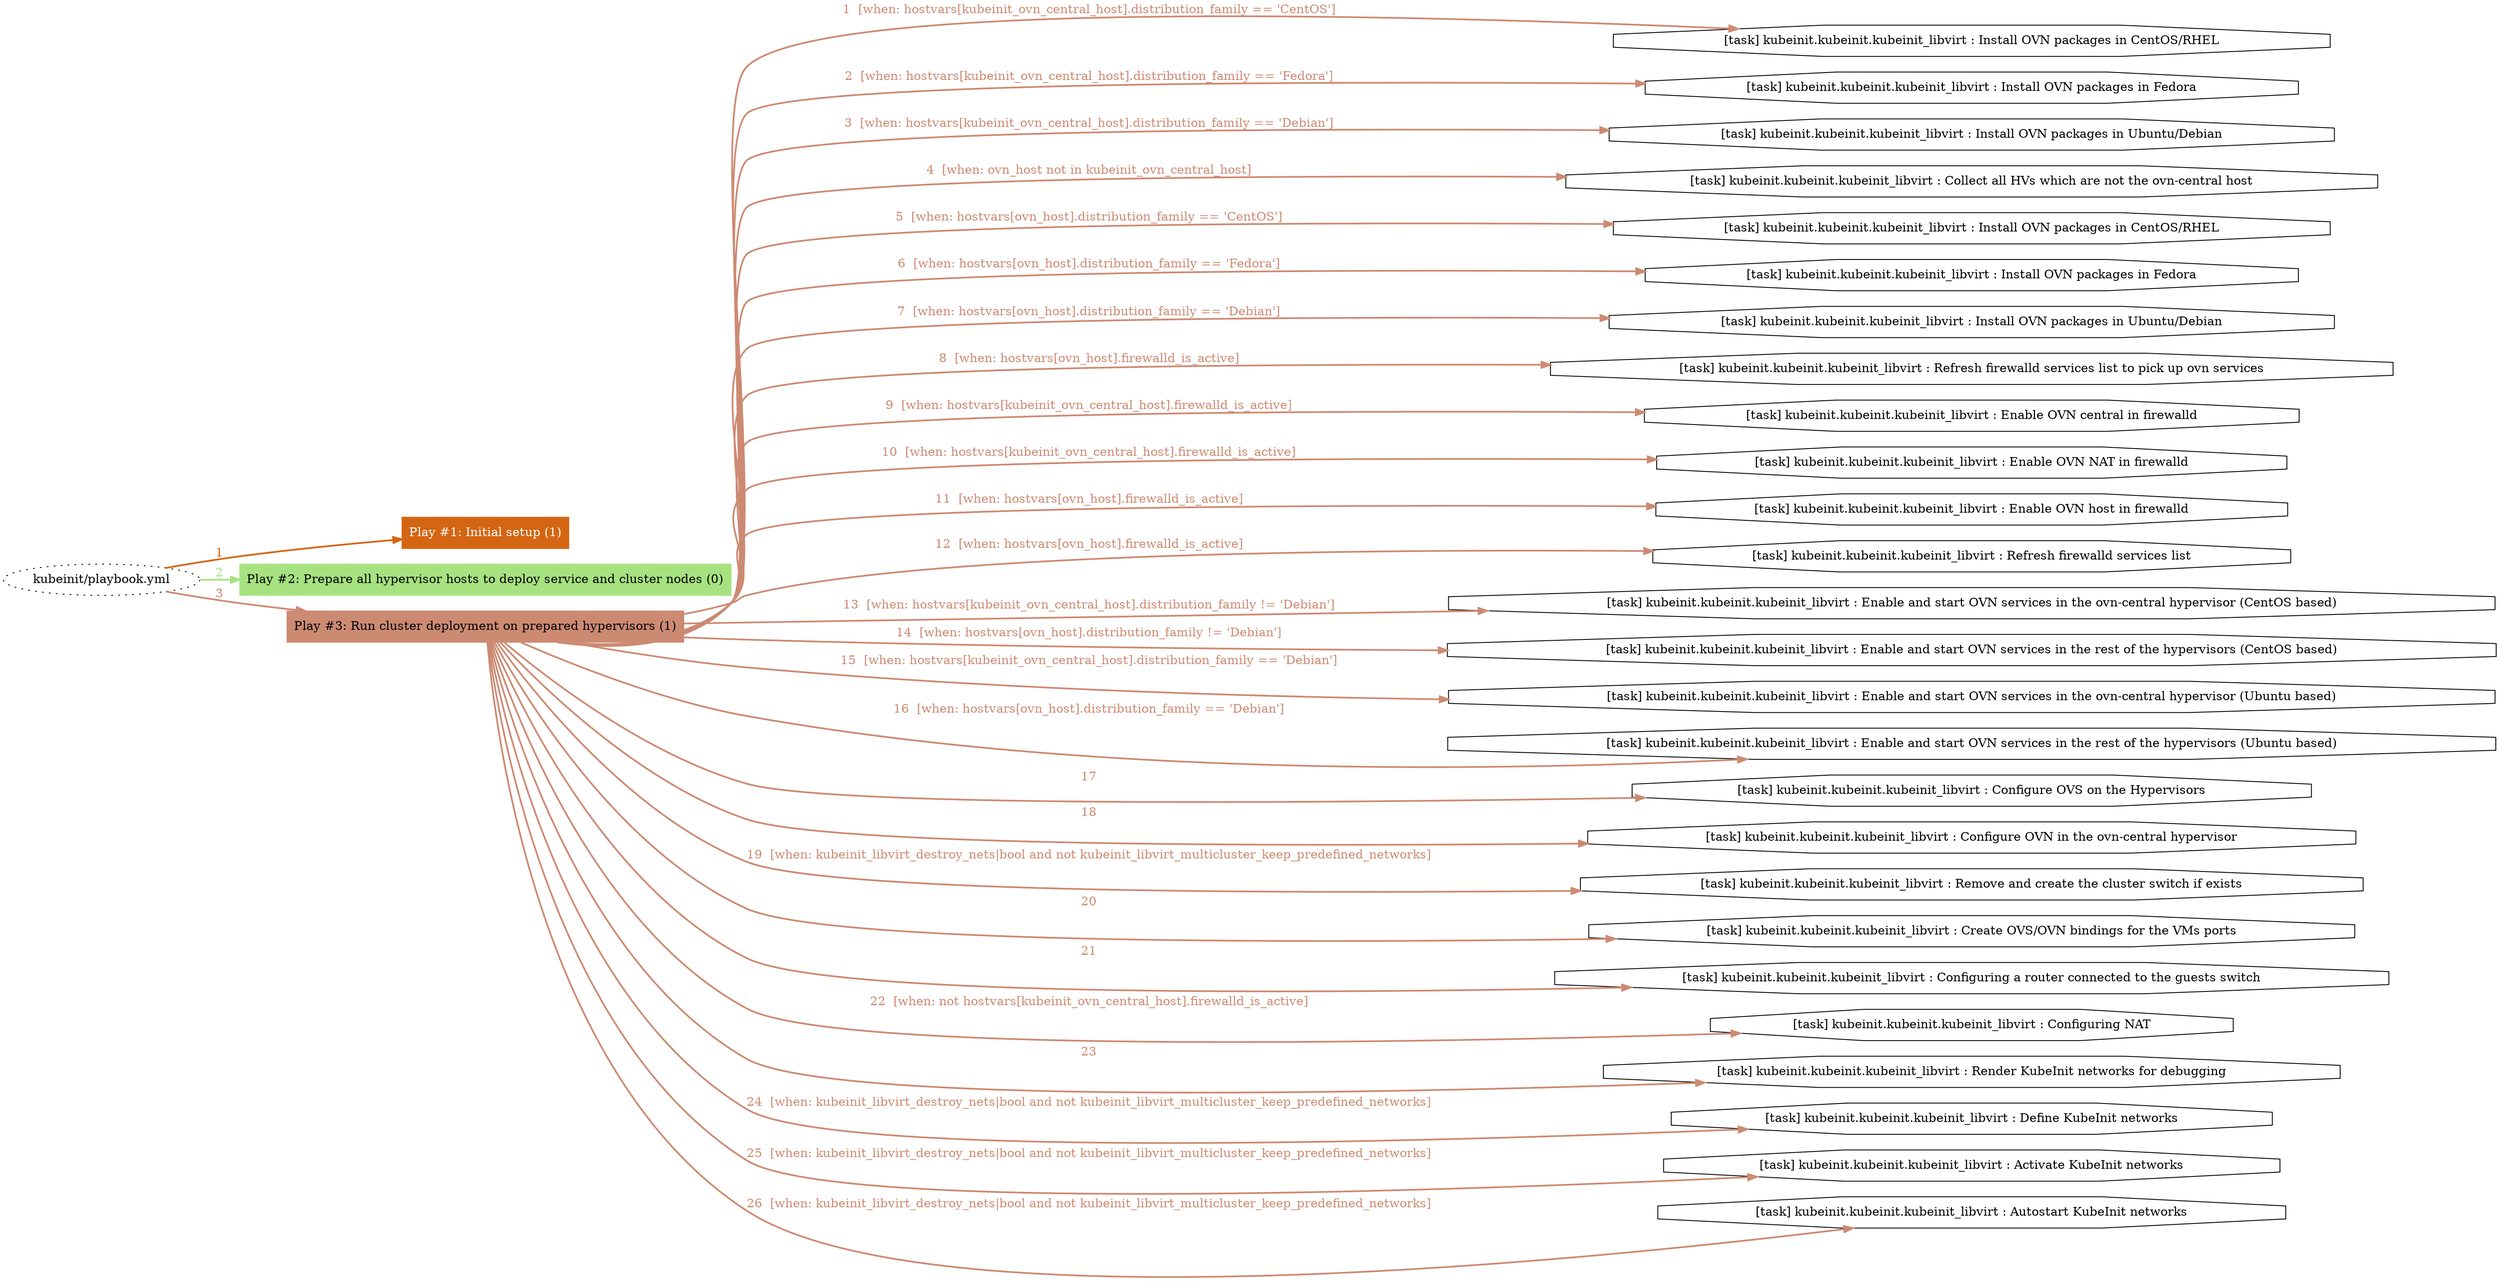 digraph "kubeinit/playbook.yml "{
	graph [concentrate=true ordering=in rankdir=LR ratio=fill]
	edge [esep=5 sep=10]
	"kubeinit/playbook.yml" [id=root_node style=dotted]
	subgraph "Play #1: Initial setup (1) "{
		"Play #1: Initial setup (1)" [color="#d46512" fontcolor="#ffffff" id="play_8ad30881-551c-4372-8c84-45e9b2acac6e" shape=box style=filled tooltip=localhost]
		"kubeinit/playbook.yml" -> "Play #1: Initial setup (1)" [label=1 color="#d46512" fontcolor="#d46512" id="edge_e78393b5-d698-4993-b4e7-3e5359c24551" style=bold]
	}
	subgraph "Play #2: Prepare all hypervisor hosts to deploy service and cluster nodes (0) "{
		"Play #2: Prepare all hypervisor hosts to deploy service and cluster nodes (0)" [color="#a7e281" fontcolor="#000000" id="play_54fc2bc1-6eab-4216-84b2-c817ac7d318c" shape=box style=filled tooltip=""]
		"kubeinit/playbook.yml" -> "Play #2: Prepare all hypervisor hosts to deploy service and cluster nodes (0)" [label=2 color="#a7e281" fontcolor="#a7e281" id="edge_37b29f78-36ea-4eca-bcdd-ca51d5da0d41" style=bold]
	}
	subgraph "Play #3: Run cluster deployment on prepared hypervisors (1) "{
		"Play #3: Run cluster deployment on prepared hypervisors (1)" [color="#cd8a73" fontcolor="#000000" id="play_fa630362-b717-406a-8d56-43b8780a8518" shape=box style=filled tooltip=localhost]
		"kubeinit/playbook.yml" -> "Play #3: Run cluster deployment on prepared hypervisors (1)" [label=3 color="#cd8a73" fontcolor="#cd8a73" id="edge_dd23136e-0577-432e-85a9-eda2de90a179" style=bold]
		"task_4d059da7-5523-4e8a-b8cf-590c7140c808" [label="[task] kubeinit.kubeinit.kubeinit_libvirt : Install OVN packages in CentOS/RHEL" id="task_4d059da7-5523-4e8a-b8cf-590c7140c808" shape=octagon tooltip="[task] kubeinit.kubeinit.kubeinit_libvirt : Install OVN packages in CentOS/RHEL"]
		"Play #3: Run cluster deployment on prepared hypervisors (1)" -> "task_4d059da7-5523-4e8a-b8cf-590c7140c808" [label="1  [when: hostvars[kubeinit_ovn_central_host].distribution_family == 'CentOS']" color="#cd8a73" fontcolor="#cd8a73" id="edge_383dbf6b-7cd9-46a0-8292-8f7071cdfa76" style=bold]
		"task_05b3154e-9d3c-4807-b5f9-1e6c9d8ea5f9" [label="[task] kubeinit.kubeinit.kubeinit_libvirt : Install OVN packages in Fedora" id="task_05b3154e-9d3c-4807-b5f9-1e6c9d8ea5f9" shape=octagon tooltip="[task] kubeinit.kubeinit.kubeinit_libvirt : Install OVN packages in Fedora"]
		"Play #3: Run cluster deployment on prepared hypervisors (1)" -> "task_05b3154e-9d3c-4807-b5f9-1e6c9d8ea5f9" [label="2  [when: hostvars[kubeinit_ovn_central_host].distribution_family == 'Fedora']" color="#cd8a73" fontcolor="#cd8a73" id="edge_2ad233ed-cc8f-43d9-ba88-99b503c2a40b" style=bold]
		"task_1f65b39d-6836-4d2f-9fb7-99b2d8d5e501" [label="[task] kubeinit.kubeinit.kubeinit_libvirt : Install OVN packages in Ubuntu/Debian" id="task_1f65b39d-6836-4d2f-9fb7-99b2d8d5e501" shape=octagon tooltip="[task] kubeinit.kubeinit.kubeinit_libvirt : Install OVN packages in Ubuntu/Debian"]
		"Play #3: Run cluster deployment on prepared hypervisors (1)" -> "task_1f65b39d-6836-4d2f-9fb7-99b2d8d5e501" [label="3  [when: hostvars[kubeinit_ovn_central_host].distribution_family == 'Debian']" color="#cd8a73" fontcolor="#cd8a73" id="edge_320526be-e1b9-4e7c-8967-336ef2cb70d4" style=bold]
		"task_50bc222a-41fc-4102-b06c-622d5a08fd2f" [label="[task] kubeinit.kubeinit.kubeinit_libvirt : Collect all HVs which are not the ovn-central host" id="task_50bc222a-41fc-4102-b06c-622d5a08fd2f" shape=octagon tooltip="[task] kubeinit.kubeinit.kubeinit_libvirt : Collect all HVs which are not the ovn-central host"]
		"Play #3: Run cluster deployment on prepared hypervisors (1)" -> "task_50bc222a-41fc-4102-b06c-622d5a08fd2f" [label="4  [when: ovn_host not in kubeinit_ovn_central_host]" color="#cd8a73" fontcolor="#cd8a73" id="edge_c16360ce-bbb2-4a3f-83fd-9484b958690c" style=bold]
		"task_ebb7f8d8-392e-4869-b968-ac6f273afaae" [label="[task] kubeinit.kubeinit.kubeinit_libvirt : Install OVN packages in CentOS/RHEL" id="task_ebb7f8d8-392e-4869-b968-ac6f273afaae" shape=octagon tooltip="[task] kubeinit.kubeinit.kubeinit_libvirt : Install OVN packages in CentOS/RHEL"]
		"Play #3: Run cluster deployment on prepared hypervisors (1)" -> "task_ebb7f8d8-392e-4869-b968-ac6f273afaae" [label="5  [when: hostvars[ovn_host].distribution_family == 'CentOS']" color="#cd8a73" fontcolor="#cd8a73" id="edge_fe33904c-7d4f-4b39-b47b-cfd443fa6844" style=bold]
		"task_533b2c79-1547-437b-811a-f15fe4a9e3bb" [label="[task] kubeinit.kubeinit.kubeinit_libvirt : Install OVN packages in Fedora" id="task_533b2c79-1547-437b-811a-f15fe4a9e3bb" shape=octagon tooltip="[task] kubeinit.kubeinit.kubeinit_libvirt : Install OVN packages in Fedora"]
		"Play #3: Run cluster deployment on prepared hypervisors (1)" -> "task_533b2c79-1547-437b-811a-f15fe4a9e3bb" [label="6  [when: hostvars[ovn_host].distribution_family == 'Fedora']" color="#cd8a73" fontcolor="#cd8a73" id="edge_5b28e90c-dc41-484f-adc6-086c56eedfca" style=bold]
		"task_f4ee0acb-1609-4915-9694-b75c8e89dc8a" [label="[task] kubeinit.kubeinit.kubeinit_libvirt : Install OVN packages in Ubuntu/Debian" id="task_f4ee0acb-1609-4915-9694-b75c8e89dc8a" shape=octagon tooltip="[task] kubeinit.kubeinit.kubeinit_libvirt : Install OVN packages in Ubuntu/Debian"]
		"Play #3: Run cluster deployment on prepared hypervisors (1)" -> "task_f4ee0acb-1609-4915-9694-b75c8e89dc8a" [label="7  [when: hostvars[ovn_host].distribution_family == 'Debian']" color="#cd8a73" fontcolor="#cd8a73" id="edge_077182bf-abce-4852-9a16-1c072e89f351" style=bold]
		"task_99bf3212-bb34-40df-87c4-1a2d8ac5f800" [label="[task] kubeinit.kubeinit.kubeinit_libvirt : Refresh firewalld services list to pick up ovn services" id="task_99bf3212-bb34-40df-87c4-1a2d8ac5f800" shape=octagon tooltip="[task] kubeinit.kubeinit.kubeinit_libvirt : Refresh firewalld services list to pick up ovn services"]
		"Play #3: Run cluster deployment on prepared hypervisors (1)" -> "task_99bf3212-bb34-40df-87c4-1a2d8ac5f800" [label="8  [when: hostvars[ovn_host].firewalld_is_active]" color="#cd8a73" fontcolor="#cd8a73" id="edge_8f4c48c1-3707-45ea-aee8-c57eda37a86c" style=bold]
		"task_4f59a122-918b-4065-b8b7-03f17a4232d0" [label="[task] kubeinit.kubeinit.kubeinit_libvirt : Enable OVN central in firewalld" id="task_4f59a122-918b-4065-b8b7-03f17a4232d0" shape=octagon tooltip="[task] kubeinit.kubeinit.kubeinit_libvirt : Enable OVN central in firewalld"]
		"Play #3: Run cluster deployment on prepared hypervisors (1)" -> "task_4f59a122-918b-4065-b8b7-03f17a4232d0" [label="9  [when: hostvars[kubeinit_ovn_central_host].firewalld_is_active]" color="#cd8a73" fontcolor="#cd8a73" id="edge_a1822d83-5657-409a-a769-3cac1fa41843" style=bold]
		"task_d0d9b311-97fc-4d5b-9d2b-c669bf895df4" [label="[task] kubeinit.kubeinit.kubeinit_libvirt : Enable OVN NAT in firewalld" id="task_d0d9b311-97fc-4d5b-9d2b-c669bf895df4" shape=octagon tooltip="[task] kubeinit.kubeinit.kubeinit_libvirt : Enable OVN NAT in firewalld"]
		"Play #3: Run cluster deployment on prepared hypervisors (1)" -> "task_d0d9b311-97fc-4d5b-9d2b-c669bf895df4" [label="10  [when: hostvars[kubeinit_ovn_central_host].firewalld_is_active]" color="#cd8a73" fontcolor="#cd8a73" id="edge_2128bf88-6070-42c4-83ab-c784cf080643" style=bold]
		"task_7095bdf8-70b2-4472-be03-cf57d8312424" [label="[task] kubeinit.kubeinit.kubeinit_libvirt : Enable OVN host in firewalld" id="task_7095bdf8-70b2-4472-be03-cf57d8312424" shape=octagon tooltip="[task] kubeinit.kubeinit.kubeinit_libvirt : Enable OVN host in firewalld"]
		"Play #3: Run cluster deployment on prepared hypervisors (1)" -> "task_7095bdf8-70b2-4472-be03-cf57d8312424" [label="11  [when: hostvars[ovn_host].firewalld_is_active]" color="#cd8a73" fontcolor="#cd8a73" id="edge_4a43d7db-ed15-4b48-a680-f7e75e5f247c" style=bold]
		"task_9ade1be9-cba3-4f69-b96d-b4ad8c30bac8" [label="[task] kubeinit.kubeinit.kubeinit_libvirt : Refresh firewalld services list" id="task_9ade1be9-cba3-4f69-b96d-b4ad8c30bac8" shape=octagon tooltip="[task] kubeinit.kubeinit.kubeinit_libvirt : Refresh firewalld services list"]
		"Play #3: Run cluster deployment on prepared hypervisors (1)" -> "task_9ade1be9-cba3-4f69-b96d-b4ad8c30bac8" [label="12  [when: hostvars[ovn_host].firewalld_is_active]" color="#cd8a73" fontcolor="#cd8a73" id="edge_4a4b0b29-7b28-4c8f-8552-1cd0fee5d159" style=bold]
		"task_18a731de-6c6d-4025-a98f-3b48b4798cbc" [label="[task] kubeinit.kubeinit.kubeinit_libvirt : Enable and start OVN services in the ovn-central hypervisor (CentOS based)" id="task_18a731de-6c6d-4025-a98f-3b48b4798cbc" shape=octagon tooltip="[task] kubeinit.kubeinit.kubeinit_libvirt : Enable and start OVN services in the ovn-central hypervisor (CentOS based)"]
		"Play #3: Run cluster deployment on prepared hypervisors (1)" -> "task_18a731de-6c6d-4025-a98f-3b48b4798cbc" [label="13  [when: hostvars[kubeinit_ovn_central_host].distribution_family != 'Debian']" color="#cd8a73" fontcolor="#cd8a73" id="edge_c14ec674-967b-4ebd-8112-0fe91eeef64a" style=bold]
		"task_1e010c5d-fb5c-42df-9428-2c3c1ed1b9a9" [label="[task] kubeinit.kubeinit.kubeinit_libvirt : Enable and start OVN services in the rest of the hypervisors (CentOS based)" id="task_1e010c5d-fb5c-42df-9428-2c3c1ed1b9a9" shape=octagon tooltip="[task] kubeinit.kubeinit.kubeinit_libvirt : Enable and start OVN services in the rest of the hypervisors (CentOS based)"]
		"Play #3: Run cluster deployment on prepared hypervisors (1)" -> "task_1e010c5d-fb5c-42df-9428-2c3c1ed1b9a9" [label="14  [when: hostvars[ovn_host].distribution_family != 'Debian']" color="#cd8a73" fontcolor="#cd8a73" id="edge_81d8bbe9-a6ec-4c73-9594-b5ea119054c7" style=bold]
		"task_9966cd9e-fbf6-412a-870a-acb077015d7d" [label="[task] kubeinit.kubeinit.kubeinit_libvirt : Enable and start OVN services in the ovn-central hypervisor (Ubuntu based)" id="task_9966cd9e-fbf6-412a-870a-acb077015d7d" shape=octagon tooltip="[task] kubeinit.kubeinit.kubeinit_libvirt : Enable and start OVN services in the ovn-central hypervisor (Ubuntu based)"]
		"Play #3: Run cluster deployment on prepared hypervisors (1)" -> "task_9966cd9e-fbf6-412a-870a-acb077015d7d" [label="15  [when: hostvars[kubeinit_ovn_central_host].distribution_family == 'Debian']" color="#cd8a73" fontcolor="#cd8a73" id="edge_bcb3ea8b-d1d6-4771-b8ee-edc9d62c7049" style=bold]
		"task_a7876865-7839-4980-a9a7-4421e0029848" [label="[task] kubeinit.kubeinit.kubeinit_libvirt : Enable and start OVN services in the rest of the hypervisors (Ubuntu based)" id="task_a7876865-7839-4980-a9a7-4421e0029848" shape=octagon tooltip="[task] kubeinit.kubeinit.kubeinit_libvirt : Enable and start OVN services in the rest of the hypervisors (Ubuntu based)"]
		"Play #3: Run cluster deployment on prepared hypervisors (1)" -> "task_a7876865-7839-4980-a9a7-4421e0029848" [label="16  [when: hostvars[ovn_host].distribution_family == 'Debian']" color="#cd8a73" fontcolor="#cd8a73" id="edge_34d2e7bd-8c79-444a-bbf4-f02aacc25c4b" style=bold]
		"task_e9bc9ccd-364a-4f50-8c69-9f4d0f5cf9f3" [label="[task] kubeinit.kubeinit.kubeinit_libvirt : Configure OVS on the Hypervisors" id="task_e9bc9ccd-364a-4f50-8c69-9f4d0f5cf9f3" shape=octagon tooltip="[task] kubeinit.kubeinit.kubeinit_libvirt : Configure OVS on the Hypervisors"]
		"Play #3: Run cluster deployment on prepared hypervisors (1)" -> "task_e9bc9ccd-364a-4f50-8c69-9f4d0f5cf9f3" [label=17 color="#cd8a73" fontcolor="#cd8a73" id="edge_1fd26111-e8c1-4b29-b284-c27d8c560c49" style=bold]
		"task_acfd8488-f7d6-4c9c-81d8-132466c1f208" [label="[task] kubeinit.kubeinit.kubeinit_libvirt : Configure OVN in the ovn-central hypervisor" id="task_acfd8488-f7d6-4c9c-81d8-132466c1f208" shape=octagon tooltip="[task] kubeinit.kubeinit.kubeinit_libvirt : Configure OVN in the ovn-central hypervisor"]
		"Play #3: Run cluster deployment on prepared hypervisors (1)" -> "task_acfd8488-f7d6-4c9c-81d8-132466c1f208" [label=18 color="#cd8a73" fontcolor="#cd8a73" id="edge_633c62d3-9423-41df-8b2b-55175100bd52" style=bold]
		"task_dd6d8d26-57ce-4a44-9b7f-e1fa9160db3a" [label="[task] kubeinit.kubeinit.kubeinit_libvirt : Remove and create the cluster switch if exists" id="task_dd6d8d26-57ce-4a44-9b7f-e1fa9160db3a" shape=octagon tooltip="[task] kubeinit.kubeinit.kubeinit_libvirt : Remove and create the cluster switch if exists"]
		"Play #3: Run cluster deployment on prepared hypervisors (1)" -> "task_dd6d8d26-57ce-4a44-9b7f-e1fa9160db3a" [label="19  [when: kubeinit_libvirt_destroy_nets|bool and not kubeinit_libvirt_multicluster_keep_predefined_networks]" color="#cd8a73" fontcolor="#cd8a73" id="edge_017b709e-a8d2-44bf-81f5-e89ed1e475a9" style=bold]
		"task_be530d61-21da-4ec8-a87c-692ce89ea97e" [label="[task] kubeinit.kubeinit.kubeinit_libvirt : Create OVS/OVN bindings for the VMs ports" id="task_be530d61-21da-4ec8-a87c-692ce89ea97e" shape=octagon tooltip="[task] kubeinit.kubeinit.kubeinit_libvirt : Create OVS/OVN bindings for the VMs ports"]
		"Play #3: Run cluster deployment on prepared hypervisors (1)" -> "task_be530d61-21da-4ec8-a87c-692ce89ea97e" [label=20 color="#cd8a73" fontcolor="#cd8a73" id="edge_47016cff-021e-45f1-9152-d23e13be2f39" style=bold]
		"task_db14a60c-d158-4204-a5a5-c9b9eb9c3261" [label="[task] kubeinit.kubeinit.kubeinit_libvirt : Configuring a router connected to the guests switch" id="task_db14a60c-d158-4204-a5a5-c9b9eb9c3261" shape=octagon tooltip="[task] kubeinit.kubeinit.kubeinit_libvirt : Configuring a router connected to the guests switch"]
		"Play #3: Run cluster deployment on prepared hypervisors (1)" -> "task_db14a60c-d158-4204-a5a5-c9b9eb9c3261" [label=21 color="#cd8a73" fontcolor="#cd8a73" id="edge_f4950f10-a7ad-45fa-9ab7-b55516b32c05" style=bold]
		"task_889bb392-a579-4bed-b209-647531596df3" [label="[task] kubeinit.kubeinit.kubeinit_libvirt : Configuring NAT" id="task_889bb392-a579-4bed-b209-647531596df3" shape=octagon tooltip="[task] kubeinit.kubeinit.kubeinit_libvirt : Configuring NAT"]
		"Play #3: Run cluster deployment on prepared hypervisors (1)" -> "task_889bb392-a579-4bed-b209-647531596df3" [label="22  [when: not hostvars[kubeinit_ovn_central_host].firewalld_is_active]" color="#cd8a73" fontcolor="#cd8a73" id="edge_93d53fac-740c-4d0b-88f1-4d4a28f975c8" style=bold]
		"task_3ca6800a-a2d7-4e8a-8abc-9196836f53cc" [label="[task] kubeinit.kubeinit.kubeinit_libvirt : Render KubeInit networks for debugging" id="task_3ca6800a-a2d7-4e8a-8abc-9196836f53cc" shape=octagon tooltip="[task] kubeinit.kubeinit.kubeinit_libvirt : Render KubeInit networks for debugging"]
		"Play #3: Run cluster deployment on prepared hypervisors (1)" -> "task_3ca6800a-a2d7-4e8a-8abc-9196836f53cc" [label=23 color="#cd8a73" fontcolor="#cd8a73" id="edge_1d93175d-535a-472b-b5aa-b8bfe8803360" style=bold]
		"task_cfee2843-60f6-41fe-9f6c-0ef88e3d17c4" [label="[task] kubeinit.kubeinit.kubeinit_libvirt : Define KubeInit networks" id="task_cfee2843-60f6-41fe-9f6c-0ef88e3d17c4" shape=octagon tooltip="[task] kubeinit.kubeinit.kubeinit_libvirt : Define KubeInit networks"]
		"Play #3: Run cluster deployment on prepared hypervisors (1)" -> "task_cfee2843-60f6-41fe-9f6c-0ef88e3d17c4" [label="24  [when: kubeinit_libvirt_destroy_nets|bool and not kubeinit_libvirt_multicluster_keep_predefined_networks]" color="#cd8a73" fontcolor="#cd8a73" id="edge_b2067d66-eb04-4b1b-856f-1567fbc81306" style=bold]
		"task_0c71a23a-2ea4-4058-a3e3-de0ff593c033" [label="[task] kubeinit.kubeinit.kubeinit_libvirt : Activate KubeInit networks" id="task_0c71a23a-2ea4-4058-a3e3-de0ff593c033" shape=octagon tooltip="[task] kubeinit.kubeinit.kubeinit_libvirt : Activate KubeInit networks"]
		"Play #3: Run cluster deployment on prepared hypervisors (1)" -> "task_0c71a23a-2ea4-4058-a3e3-de0ff593c033" [label="25  [when: kubeinit_libvirt_destroy_nets|bool and not kubeinit_libvirt_multicluster_keep_predefined_networks]" color="#cd8a73" fontcolor="#cd8a73" id="edge_e4580a38-7b12-4e50-ae44-ec020023da5b" style=bold]
		"task_615a085e-b3b4-4672-8d87-57a4f2321174" [label="[task] kubeinit.kubeinit.kubeinit_libvirt : Autostart KubeInit networks" id="task_615a085e-b3b4-4672-8d87-57a4f2321174" shape=octagon tooltip="[task] kubeinit.kubeinit.kubeinit_libvirt : Autostart KubeInit networks"]
		"Play #3: Run cluster deployment on prepared hypervisors (1)" -> "task_615a085e-b3b4-4672-8d87-57a4f2321174" [label="26  [when: kubeinit_libvirt_destroy_nets|bool and not kubeinit_libvirt_multicluster_keep_predefined_networks]" color="#cd8a73" fontcolor="#cd8a73" id="edge_a0c0cbee-ca66-4a1a-8dc4-a8c50b601ff1" style=bold]
	}
}
